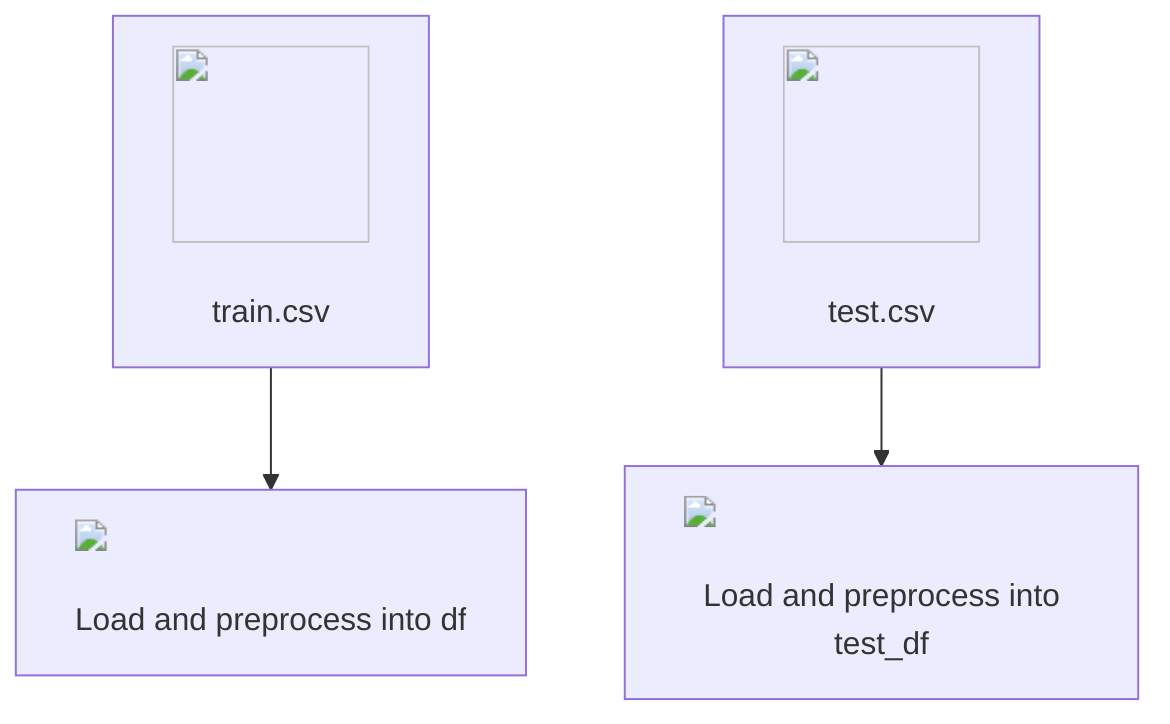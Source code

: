 graph TD;
    A["<img src='icons/file.svg' width=100 height=100/> <br/> train.csv"] --> B["<img src='dummy_plots/barplot_template.svg'/> <br/> Load and preprocess into df"];
    C["<img src='icons/file.svg' width=100 height=100/> <br/> test.csv"] --> D["<img src='dummy_plots/barplot_template.svg'/> <br/> Load and preprocess into test_df"];